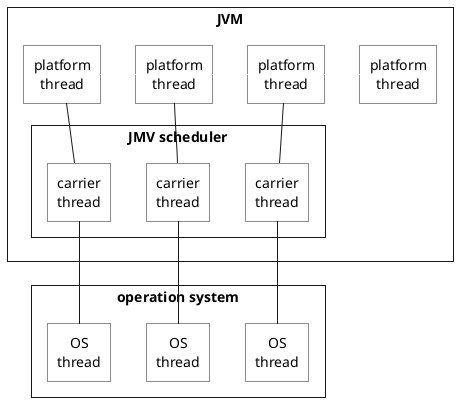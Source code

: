 @startuml

skinparam {
    defaultTextAlignment center
    roundCorner 0
    CardBackgroundColor transparent
    RectangleBackgroundColor transparent
    RectangleFontName Source Sans Pro
}

rectangle JVM {
  rectangle "platform\nthread" as PlatformThread1
  rectangle "platform\nthread" as PlatformThread2
  rectangle "platform\nthread" as PlatformThread3
  rectangle "platform\nthread" as PlatformThread4

  PlatformThread1 -right[#white]- PlatformThread2
  PlatformThread2 -right[#white]- PlatformThread3
  PlatformThread3 -right[#white]- PlatformThread4

  rectangle "JMV scheduler" {
    rectangle "сarrier\nthread" as CarrierThread1
    rectangle "сarrier\nthread" as CarrierThread2
    rectangle "сarrier\nthread" as CarrierThread3
  }
}

rectangle "operation system" {
  rectangle "OS\nthread" as OsThread1
  rectangle "OS\nthread" as OsThread2
  rectangle "OS\nthread" as OsThread3
}

OsThread1 -up- CarrierThread1
OsThread2 -up- CarrierThread2
OsThread3 -up- CarrierThread3

CarrierThread1 -up- PlatformThread1
CarrierThread2 -up- PlatformThread2
CarrierThread3 -up- PlatformThread3

@enduml
